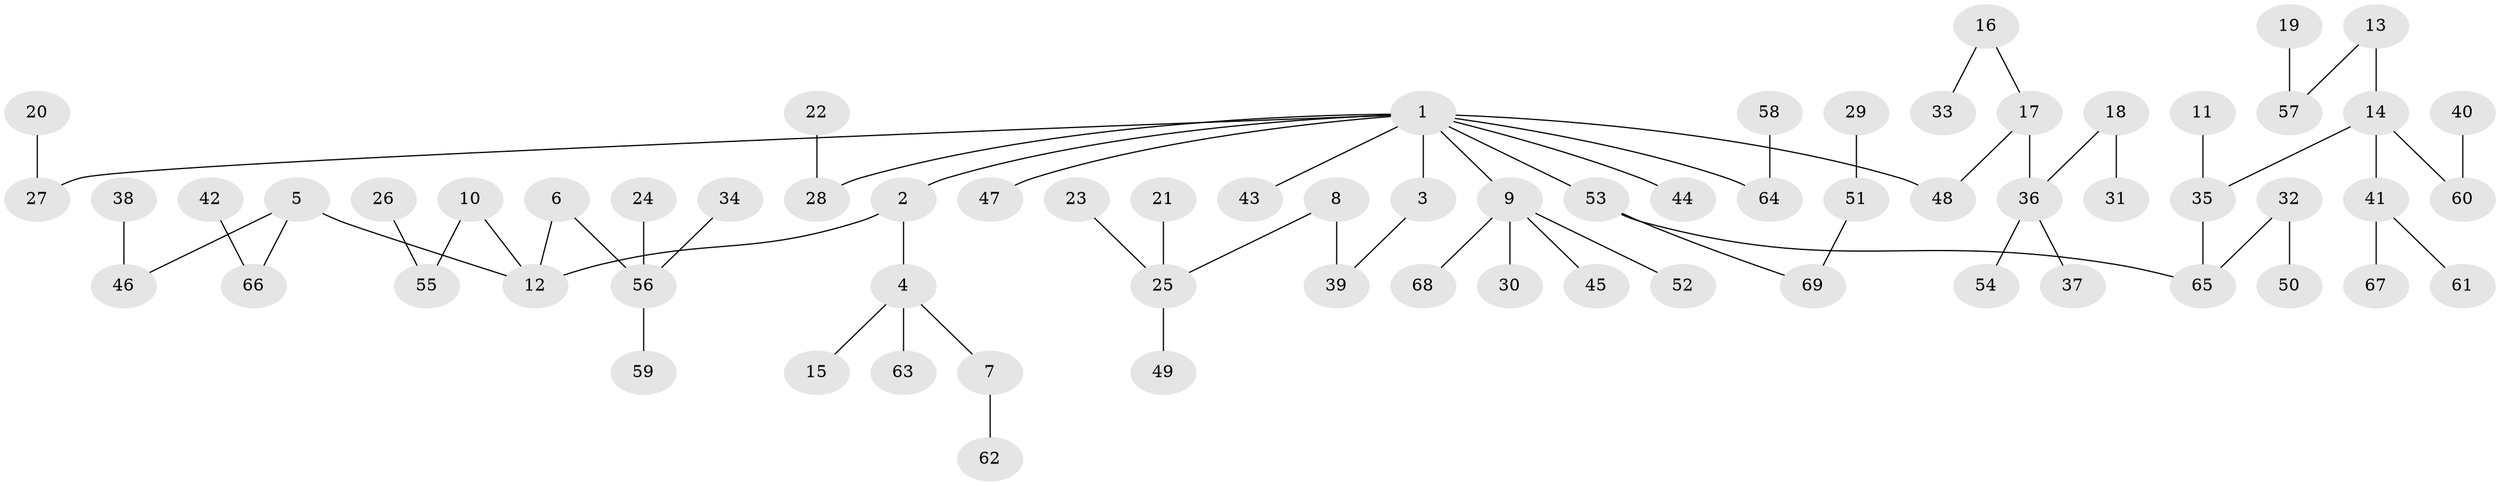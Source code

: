 // original degree distribution, {3: 0.13138686131386862, 6: 0.0072992700729927005, 7: 0.0072992700729927005, 5: 0.058394160583941604, 2: 0.25547445255474455, 4: 0.051094890510948905, 1: 0.48905109489051096}
// Generated by graph-tools (version 1.1) at 2025/02/03/09/25 03:02:29]
// undirected, 69 vertices, 68 edges
graph export_dot {
graph [start="1"]
  node [color=gray90,style=filled];
  1;
  2;
  3;
  4;
  5;
  6;
  7;
  8;
  9;
  10;
  11;
  12;
  13;
  14;
  15;
  16;
  17;
  18;
  19;
  20;
  21;
  22;
  23;
  24;
  25;
  26;
  27;
  28;
  29;
  30;
  31;
  32;
  33;
  34;
  35;
  36;
  37;
  38;
  39;
  40;
  41;
  42;
  43;
  44;
  45;
  46;
  47;
  48;
  49;
  50;
  51;
  52;
  53;
  54;
  55;
  56;
  57;
  58;
  59;
  60;
  61;
  62;
  63;
  64;
  65;
  66;
  67;
  68;
  69;
  1 -- 2 [weight=1.0];
  1 -- 3 [weight=1.0];
  1 -- 9 [weight=1.0];
  1 -- 27 [weight=1.0];
  1 -- 28 [weight=1.0];
  1 -- 43 [weight=1.0];
  1 -- 44 [weight=1.0];
  1 -- 47 [weight=1.0];
  1 -- 48 [weight=1.0];
  1 -- 53 [weight=1.0];
  1 -- 64 [weight=1.0];
  2 -- 4 [weight=1.0];
  2 -- 12 [weight=1.0];
  3 -- 39 [weight=1.0];
  4 -- 7 [weight=1.0];
  4 -- 15 [weight=1.0];
  4 -- 63 [weight=1.0];
  5 -- 12 [weight=1.0];
  5 -- 46 [weight=1.0];
  5 -- 66 [weight=1.0];
  6 -- 12 [weight=1.0];
  6 -- 56 [weight=1.0];
  7 -- 62 [weight=1.0];
  8 -- 25 [weight=1.0];
  8 -- 39 [weight=1.0];
  9 -- 30 [weight=1.0];
  9 -- 45 [weight=1.0];
  9 -- 52 [weight=1.0];
  9 -- 68 [weight=1.0];
  10 -- 12 [weight=1.0];
  10 -- 55 [weight=1.0];
  11 -- 35 [weight=1.0];
  13 -- 14 [weight=1.0];
  13 -- 57 [weight=1.0];
  14 -- 35 [weight=1.0];
  14 -- 41 [weight=1.0];
  14 -- 60 [weight=1.0];
  16 -- 17 [weight=1.0];
  16 -- 33 [weight=1.0];
  17 -- 36 [weight=1.0];
  17 -- 48 [weight=1.0];
  18 -- 31 [weight=1.0];
  18 -- 36 [weight=1.0];
  19 -- 57 [weight=1.0];
  20 -- 27 [weight=1.0];
  21 -- 25 [weight=1.0];
  22 -- 28 [weight=1.0];
  23 -- 25 [weight=1.0];
  24 -- 56 [weight=1.0];
  25 -- 49 [weight=1.0];
  26 -- 55 [weight=1.0];
  29 -- 51 [weight=1.0];
  32 -- 50 [weight=1.0];
  32 -- 65 [weight=1.0];
  34 -- 56 [weight=1.0];
  35 -- 65 [weight=1.0];
  36 -- 37 [weight=1.0];
  36 -- 54 [weight=1.0];
  38 -- 46 [weight=1.0];
  40 -- 60 [weight=1.0];
  41 -- 61 [weight=1.0];
  41 -- 67 [weight=1.0];
  42 -- 66 [weight=1.0];
  51 -- 69 [weight=1.0];
  53 -- 65 [weight=1.0];
  53 -- 69 [weight=1.0];
  56 -- 59 [weight=1.0];
  58 -- 64 [weight=1.0];
}
